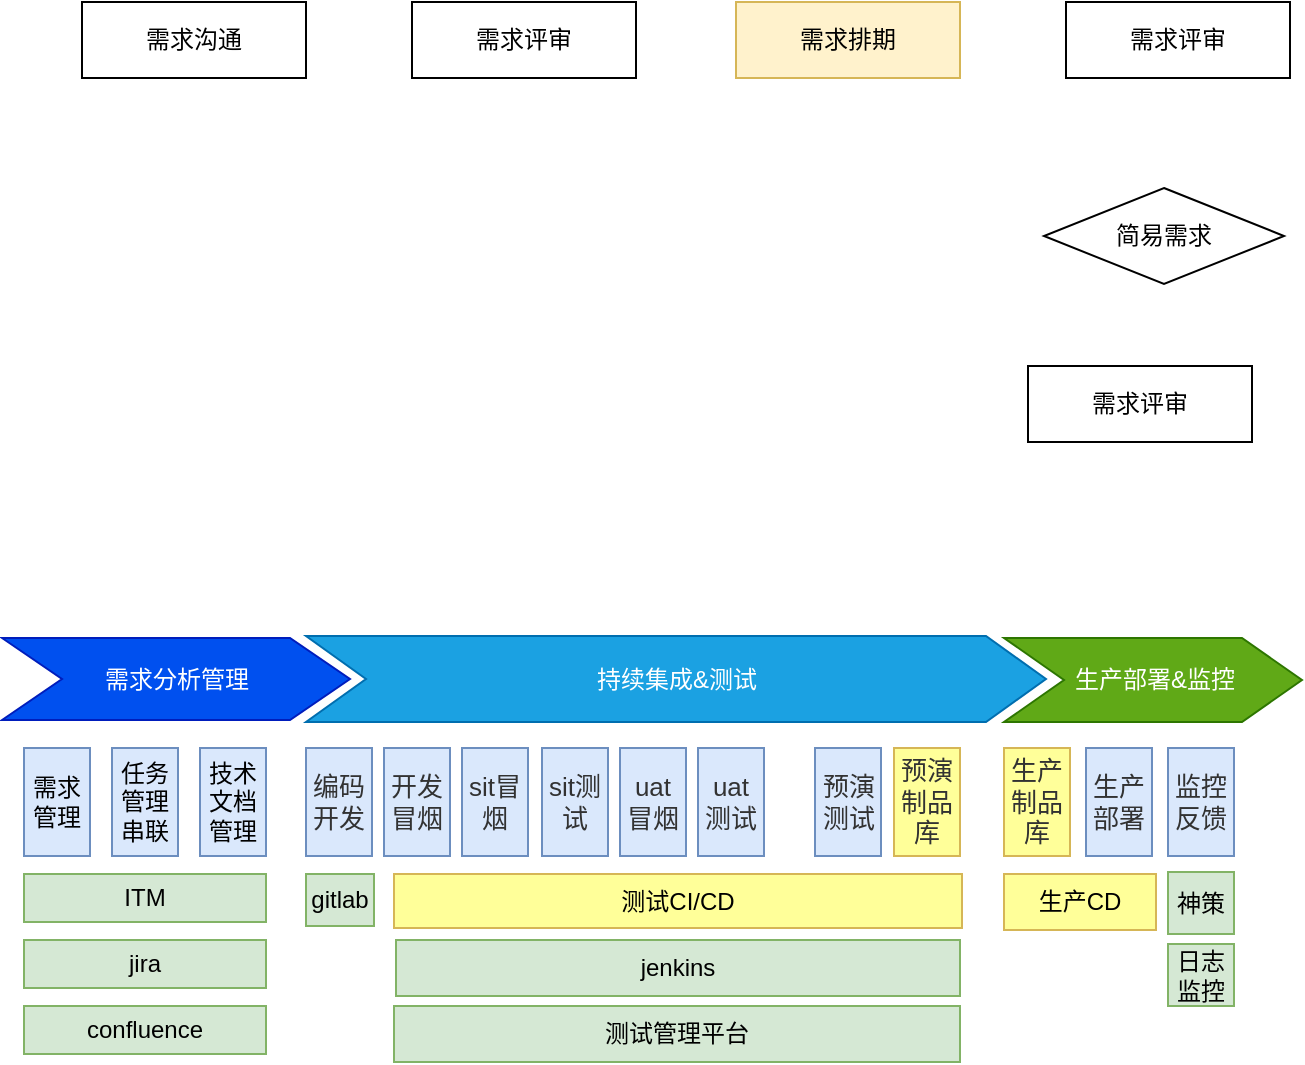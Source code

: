 <mxfile version="16.0.3" type="github">
  <diagram id="C5RBs43oDa-KdzZeNtuy" name="Page-1">
    <mxGraphModel dx="1697" dy="893" grid="0" gridSize="10" guides="1" tooltips="1" connect="1" arrows="1" fold="1" page="1" pageScale="1" pageWidth="827" pageHeight="1169" math="0" shadow="0">
      <root>
        <mxCell id="WIyWlLk6GJQsqaUBKTNV-0" />
        <mxCell id="WIyWlLk6GJQsqaUBKTNV-1" parent="WIyWlLk6GJQsqaUBKTNV-0" />
        <mxCell id="vVQFzIPWJmNAidumc_U4-0" value="需求沟通" style="rounded=0;whiteSpace=wrap;html=1;" parent="WIyWlLk6GJQsqaUBKTNV-1" vertex="1">
          <mxGeometry x="76" y="119" width="112" height="38" as="geometry" />
        </mxCell>
        <mxCell id="vVQFzIPWJmNAidumc_U4-1" value="需求评审" style="rounded=0;whiteSpace=wrap;html=1;" parent="WIyWlLk6GJQsqaUBKTNV-1" vertex="1">
          <mxGeometry x="241" y="119" width="112" height="38" as="geometry" />
        </mxCell>
        <mxCell id="vVQFzIPWJmNAidumc_U4-2" value="需求排期" style="rounded=0;whiteSpace=wrap;html=1;fillColor=#fff2cc;strokeColor=#d6b656;" parent="WIyWlLk6GJQsqaUBKTNV-1" vertex="1">
          <mxGeometry x="403" y="119" width="112" height="38" as="geometry" />
        </mxCell>
        <mxCell id="vVQFzIPWJmNAidumc_U4-3" value="需求评审" style="rounded=0;whiteSpace=wrap;html=1;" parent="WIyWlLk6GJQsqaUBKTNV-1" vertex="1">
          <mxGeometry x="568" y="119" width="112" height="38" as="geometry" />
        </mxCell>
        <mxCell id="vVQFzIPWJmNAidumc_U4-4" value="简易需求" style="rhombus;whiteSpace=wrap;html=1;" parent="WIyWlLk6GJQsqaUBKTNV-1" vertex="1">
          <mxGeometry x="557" y="212" width="120" height="48" as="geometry" />
        </mxCell>
        <mxCell id="vVQFzIPWJmNAidumc_U4-5" value="ITM" style="rounded=0;whiteSpace=wrap;html=1;fillColor=#d5e8d4;strokeColor=#82b366;" parent="WIyWlLk6GJQsqaUBKTNV-1" vertex="1">
          <mxGeometry x="47" y="555" width="121" height="24" as="geometry" />
        </mxCell>
        <mxCell id="vVQFzIPWJmNAidumc_U4-7" value="需求评审" style="rounded=0;whiteSpace=wrap;html=1;" parent="WIyWlLk6GJQsqaUBKTNV-1" vertex="1">
          <mxGeometry x="549" y="301" width="112" height="38" as="geometry" />
        </mxCell>
        <mxCell id="vVQFzIPWJmNAidumc_U4-8" value="需求分析管理" style="html=1;shadow=0;dashed=0;align=center;verticalAlign=middle;shape=mxgraph.arrows2.arrow;dy=0;dx=30;notch=30;fillColor=#0050ef;strokeColor=#001DBC;fontColor=#ffffff;" parent="WIyWlLk6GJQsqaUBKTNV-1" vertex="1">
          <mxGeometry x="36" y="437" width="174" height="41" as="geometry" />
        </mxCell>
        <mxCell id="vVQFzIPWJmNAidumc_U4-9" value="持续集成&amp;amp;测试" style="html=1;shadow=0;dashed=0;align=center;verticalAlign=middle;shape=mxgraph.arrows2.arrow;dy=0;dx=30;notch=30;fillColor=#1ba1e2;strokeColor=#006EAF;fontColor=#ffffff;" parent="WIyWlLk6GJQsqaUBKTNV-1" vertex="1">
          <mxGeometry x="188" y="436" width="370" height="43" as="geometry" />
        </mxCell>
        <mxCell id="vVQFzIPWJmNAidumc_U4-10" value="生产部署&amp;amp;监控" style="html=1;shadow=0;dashed=0;align=center;verticalAlign=middle;shape=mxgraph.arrows2.arrow;dy=0;dx=30;notch=30;fillColor=#60a917;fontColor=#ffffff;strokeColor=#2D7600;" parent="WIyWlLk6GJQsqaUBKTNV-1" vertex="1">
          <mxGeometry x="537" y="437" width="149" height="42" as="geometry" />
        </mxCell>
        <mxCell id="TghkMVHVYhyer6YsSxOP-1" value="技术文档管理" style="rounded=0;whiteSpace=wrap;html=1;fillColor=#dae8fc;strokeColor=#6c8ebf;" vertex="1" parent="WIyWlLk6GJQsqaUBKTNV-1">
          <mxGeometry x="135" y="492" width="33" height="54" as="geometry" />
        </mxCell>
        <mxCell id="TghkMVHVYhyer6YsSxOP-2" value="任务管理串联" style="rounded=0;whiteSpace=wrap;html=1;fillColor=#dae8fc;strokeColor=#6c8ebf;" vertex="1" parent="WIyWlLk6GJQsqaUBKTNV-1">
          <mxGeometry x="91" y="492" width="33" height="54" as="geometry" />
        </mxCell>
        <mxCell id="TghkMVHVYhyer6YsSxOP-3" value="需求管理" style="rounded=0;whiteSpace=wrap;html=1;fillColor=#dae8fc;strokeColor=#6c8ebf;" vertex="1" parent="WIyWlLk6GJQsqaUBKTNV-1">
          <mxGeometry x="47" y="492" width="33" height="54" as="geometry" />
        </mxCell>
        <mxCell id="TghkMVHVYhyer6YsSxOP-4" value="jira" style="rounded=0;whiteSpace=wrap;html=1;fillColor=#d5e8d4;strokeColor=#82b366;" vertex="1" parent="WIyWlLk6GJQsqaUBKTNV-1">
          <mxGeometry x="47" y="588" width="121" height="24" as="geometry" />
        </mxCell>
        <mxCell id="TghkMVHVYhyer6YsSxOP-5" value="confluence" style="rounded=0;whiteSpace=wrap;html=1;fillColor=#d5e8d4;strokeColor=#82b366;" vertex="1" parent="WIyWlLk6GJQsqaUBKTNV-1">
          <mxGeometry x="47" y="621" width="121" height="24" as="geometry" />
        </mxCell>
        <mxCell id="TghkMVHVYhyer6YsSxOP-6" value="&lt;span style=&quot;color: rgb(50 , 50 , 50) ; font-size: 13px ; background-color: rgba(255 , 255 , 255 , 0.01)&quot;&gt;编码开发&lt;/span&gt;" style="rounded=0;whiteSpace=wrap;html=1;fillColor=#dae8fc;strokeColor=#6c8ebf;" vertex="1" parent="WIyWlLk6GJQsqaUBKTNV-1">
          <mxGeometry x="188" y="492" width="33" height="54" as="geometry" />
        </mxCell>
        <mxCell id="TghkMVHVYhyer6YsSxOP-7" value="&lt;span style=&quot;color: rgb(50 , 50 , 50) ; font-size: 13px ; background-color: rgba(255 , 255 , 255 , 0.01)&quot;&gt;开发冒烟&lt;/span&gt;" style="rounded=0;whiteSpace=wrap;html=1;fillColor=#dae8fc;strokeColor=#6c8ebf;" vertex="1" parent="WIyWlLk6GJQsqaUBKTNV-1">
          <mxGeometry x="227" y="492" width="33" height="54" as="geometry" />
        </mxCell>
        <mxCell id="TghkMVHVYhyer6YsSxOP-8" value="&lt;span style=&quot;color: rgb(50 , 50 , 50) ; font-size: 13px ; background-color: rgba(255 , 255 , 255 , 0.01)&quot;&gt;sit冒烟&lt;/span&gt;" style="rounded=0;whiteSpace=wrap;html=1;fillColor=#dae8fc;strokeColor=#6c8ebf;" vertex="1" parent="WIyWlLk6GJQsqaUBKTNV-1">
          <mxGeometry x="266" y="492" width="33" height="54" as="geometry" />
        </mxCell>
        <mxCell id="TghkMVHVYhyer6YsSxOP-9" value="&lt;span style=&quot;color: rgb(50 , 50 , 50) ; font-size: 13px ; background-color: rgba(255 , 255 , 255 , 0.01)&quot;&gt;sit测试&lt;/span&gt;" style="rounded=0;whiteSpace=wrap;html=1;fillColor=#dae8fc;strokeColor=#6c8ebf;" vertex="1" parent="WIyWlLk6GJQsqaUBKTNV-1">
          <mxGeometry x="306" y="492" width="33" height="54" as="geometry" />
        </mxCell>
        <mxCell id="TghkMVHVYhyer6YsSxOP-10" value="&lt;span style=&quot;color: rgb(50 , 50 , 50) ; font-size: 13px ; background-color: rgba(255 , 255 , 255 , 0.01)&quot;&gt;uat冒烟&lt;br&gt;&lt;/span&gt;" style="rounded=0;whiteSpace=wrap;html=1;fillColor=#dae8fc;strokeColor=#6c8ebf;" vertex="1" parent="WIyWlLk6GJQsqaUBKTNV-1">
          <mxGeometry x="345" y="492" width="33" height="54" as="geometry" />
        </mxCell>
        <mxCell id="TghkMVHVYhyer6YsSxOP-11" value="&lt;span style=&quot;color: rgb(50 , 50 , 50) ; font-size: 13px ; background-color: rgba(255 , 255 , 255 , 0.01)&quot;&gt;uat测试&lt;/span&gt;" style="rounded=0;whiteSpace=wrap;html=1;fillColor=#dae8fc;strokeColor=#6c8ebf;" vertex="1" parent="WIyWlLk6GJQsqaUBKTNV-1">
          <mxGeometry x="384" y="492" width="33" height="54" as="geometry" />
        </mxCell>
        <mxCell id="TghkMVHVYhyer6YsSxOP-13" value="&lt;font color=&quot;#323232&quot;&gt;&lt;span style=&quot;font-size: 13px ; background-color: rgba(255 , 255 , 255 , 0.01)&quot;&gt;预演测试&lt;/span&gt;&lt;/font&gt;" style="rounded=0;whiteSpace=wrap;html=1;fillColor=#dae8fc;strokeColor=#6c8ebf;" vertex="1" parent="WIyWlLk6GJQsqaUBKTNV-1">
          <mxGeometry x="442.5" y="492" width="33" height="54" as="geometry" />
        </mxCell>
        <mxCell id="TghkMVHVYhyer6YsSxOP-14" value="&lt;font color=&quot;#323232&quot;&gt;&lt;span style=&quot;font-size: 13px ; background-color: rgba(255 , 255 , 255 , 0.01)&quot;&gt;预演制品库&lt;/span&gt;&lt;/font&gt;" style="rounded=0;whiteSpace=wrap;html=1;fillColor=#FFFF99;strokeColor=#d6b656;" vertex="1" parent="WIyWlLk6GJQsqaUBKTNV-1">
          <mxGeometry x="482" y="492" width="33" height="54" as="geometry" />
        </mxCell>
        <mxCell id="TghkMVHVYhyer6YsSxOP-15" value="&lt;font color=&quot;#323232&quot;&gt;&lt;span style=&quot;font-size: 13px ; background-color: rgba(255 , 255 , 255 , 0.01)&quot;&gt;生产制品库&lt;/span&gt;&lt;/font&gt;" style="rounded=0;whiteSpace=wrap;html=1;fillColor=#FFFF99;strokeColor=#d6b656;" vertex="1" parent="WIyWlLk6GJQsqaUBKTNV-1">
          <mxGeometry x="537" y="492" width="33" height="54" as="geometry" />
        </mxCell>
        <mxCell id="TghkMVHVYhyer6YsSxOP-16" value="&lt;font color=&quot;#323232&quot;&gt;&lt;span style=&quot;font-size: 13px ; background-color: rgba(255 , 255 , 255 , 0.01)&quot;&gt;生产部署&lt;/span&gt;&lt;/font&gt;" style="rounded=0;whiteSpace=wrap;html=1;fillColor=#dae8fc;strokeColor=#6c8ebf;" vertex="1" parent="WIyWlLk6GJQsqaUBKTNV-1">
          <mxGeometry x="578" y="492" width="33" height="54" as="geometry" />
        </mxCell>
        <mxCell id="TghkMVHVYhyer6YsSxOP-17" value="&lt;font color=&quot;#323232&quot;&gt;&lt;span style=&quot;font-size: 13px ; background-color: rgba(255 , 255 , 255 , 0.01)&quot;&gt;监控反馈&lt;/span&gt;&lt;/font&gt;" style="rounded=0;whiteSpace=wrap;html=1;fillColor=#dae8fc;strokeColor=#6c8ebf;" vertex="1" parent="WIyWlLk6GJQsqaUBKTNV-1">
          <mxGeometry x="619" y="492" width="33" height="54" as="geometry" />
        </mxCell>
        <mxCell id="TghkMVHVYhyer6YsSxOP-18" value="gitlab" style="rounded=0;whiteSpace=wrap;html=1;fillColor=#d5e8d4;strokeColor=#82b366;" vertex="1" parent="WIyWlLk6GJQsqaUBKTNV-1">
          <mxGeometry x="188" y="555" width="34" height="26" as="geometry" />
        </mxCell>
        <mxCell id="TghkMVHVYhyer6YsSxOP-20" value="测试CI/CD" style="rounded=0;whiteSpace=wrap;html=1;fillColor=#FFFF99;strokeColor=#d6b656;" vertex="1" parent="WIyWlLk6GJQsqaUBKTNV-1">
          <mxGeometry x="232" y="555" width="284" height="27" as="geometry" />
        </mxCell>
        <mxCell id="TghkMVHVYhyer6YsSxOP-21" value="jenkins" style="rounded=0;whiteSpace=wrap;html=1;fillColor=#d5e8d4;strokeColor=#82b366;" vertex="1" parent="WIyWlLk6GJQsqaUBKTNV-1">
          <mxGeometry x="233" y="588" width="282" height="28" as="geometry" />
        </mxCell>
        <mxCell id="TghkMVHVYhyer6YsSxOP-22" value="测试管理平台" style="rounded=0;whiteSpace=wrap;html=1;fillColor=#d5e8d4;strokeColor=#82b366;" vertex="1" parent="WIyWlLk6GJQsqaUBKTNV-1">
          <mxGeometry x="232" y="621" width="283" height="28" as="geometry" />
        </mxCell>
        <mxCell id="TghkMVHVYhyer6YsSxOP-23" value="生产CD" style="rounded=0;whiteSpace=wrap;html=1;fillColor=#FFFF99;strokeColor=#d6b656;" vertex="1" parent="WIyWlLk6GJQsqaUBKTNV-1">
          <mxGeometry x="537" y="555" width="76" height="28" as="geometry" />
        </mxCell>
        <mxCell id="TghkMVHVYhyer6YsSxOP-25" value="神策" style="rounded=0;whiteSpace=wrap;html=1;fillColor=#d5e8d4;strokeColor=#82b366;" vertex="1" parent="WIyWlLk6GJQsqaUBKTNV-1">
          <mxGeometry x="619" y="554" width="33" height="31" as="geometry" />
        </mxCell>
        <mxCell id="TghkMVHVYhyer6YsSxOP-26" value="日志监控" style="rounded=0;whiteSpace=wrap;html=1;fillColor=#d5e8d4;strokeColor=#82b366;" vertex="1" parent="WIyWlLk6GJQsqaUBKTNV-1">
          <mxGeometry x="619" y="590" width="33" height="31" as="geometry" />
        </mxCell>
      </root>
    </mxGraphModel>
  </diagram>
</mxfile>
